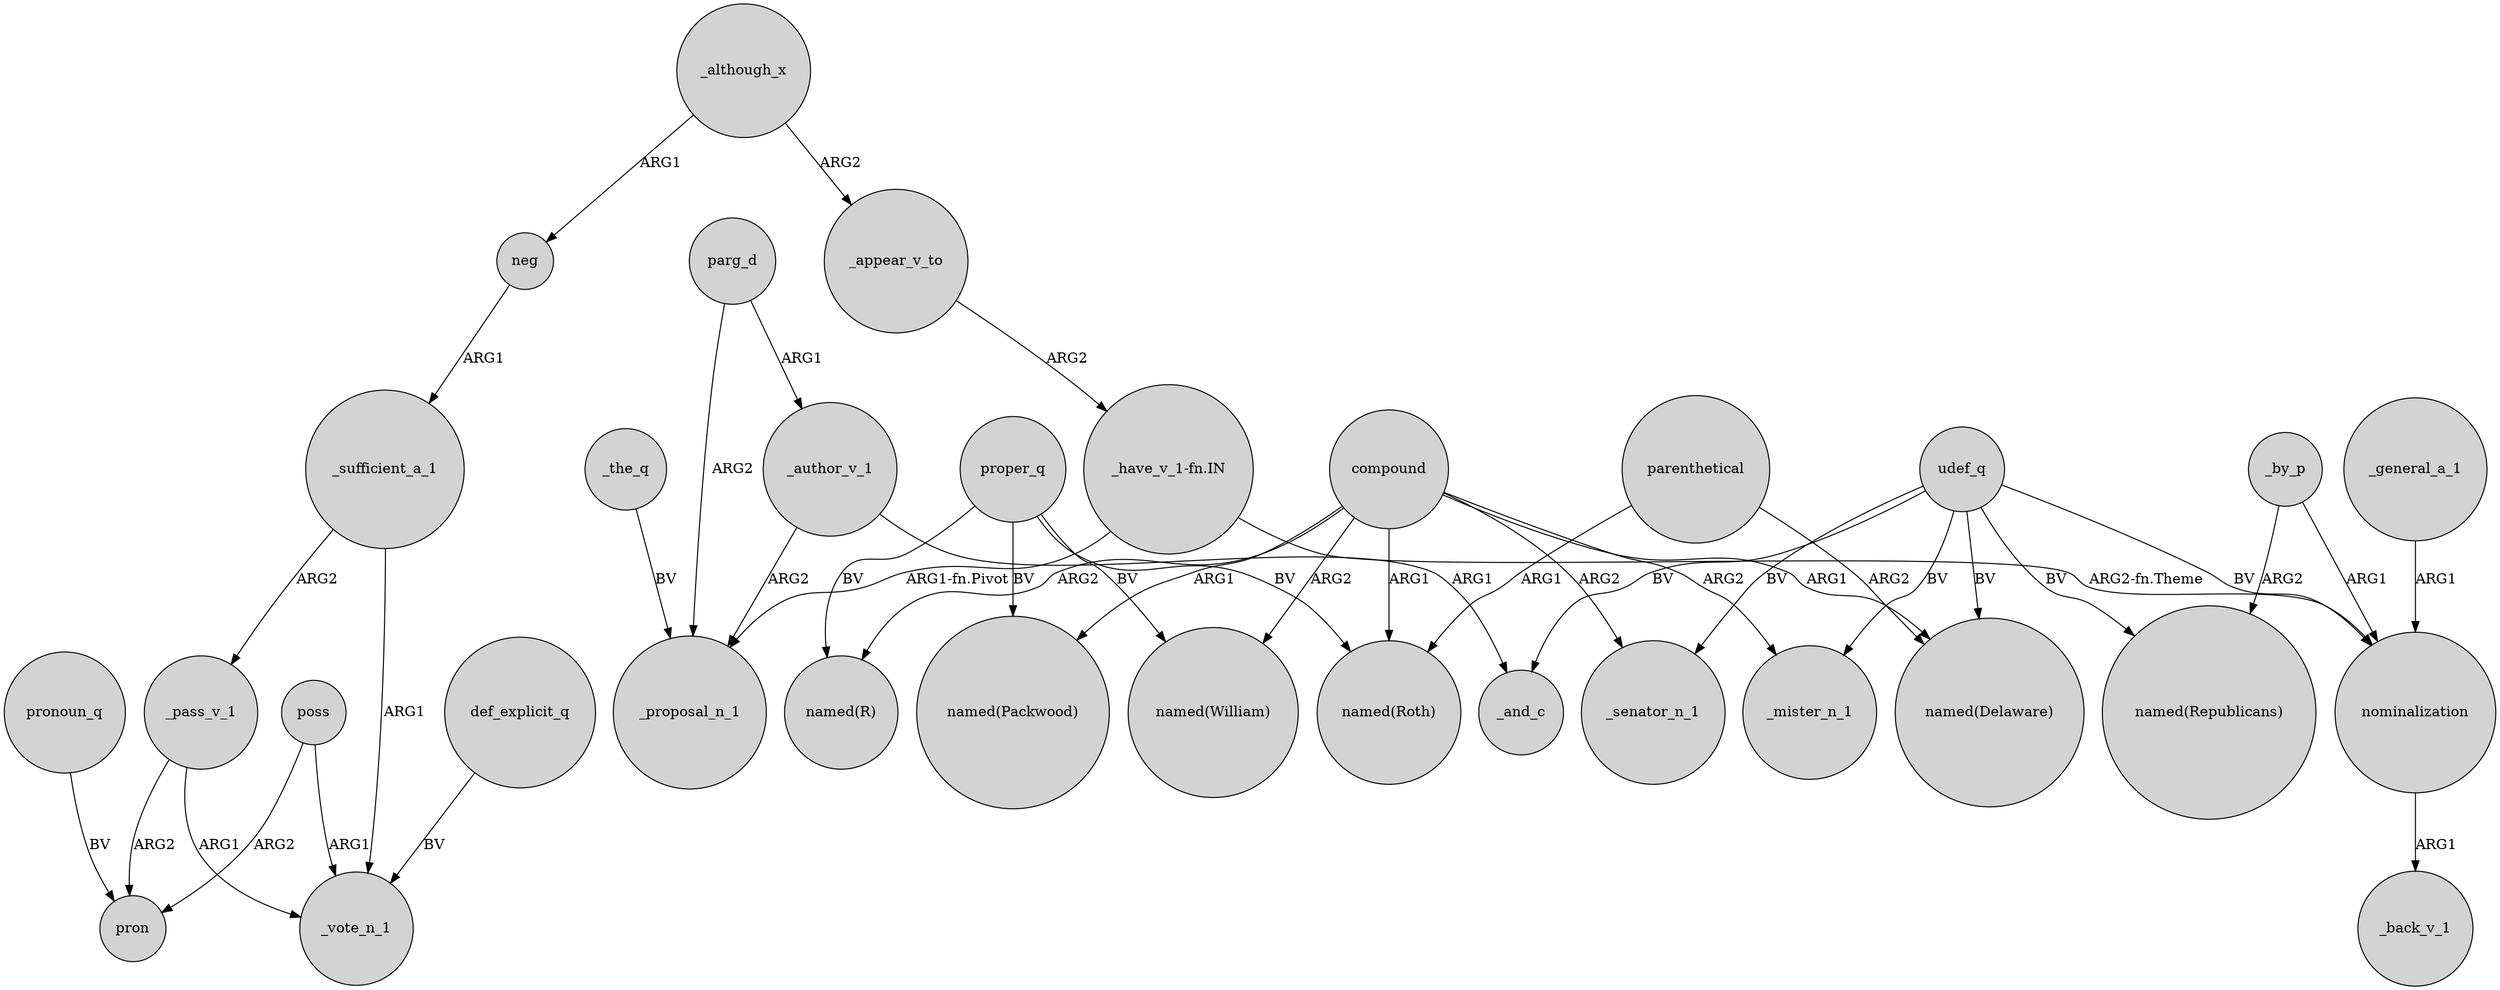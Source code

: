 digraph {
	node [shape=circle style=filled]
	_pass_v_1 -> _vote_n_1 [label=ARG1]
	proper_q -> "named(Packwood)" [label=BV]
	udef_q -> _senator_n_1 [label=BV]
	_the_q -> _proposal_n_1 [label=BV]
	_although_x -> _appear_v_to [label=ARG2]
	poss -> pron [label=ARG2]
	compound -> "named(R)" [label=ARG2]
	_author_v_1 -> _proposal_n_1 [label=ARG2]
	_sufficient_a_1 -> _vote_n_1 [label=ARG1]
	compound -> _mister_n_1 [label=ARG2]
	poss -> _vote_n_1 [label=ARG1]
	udef_q -> _mister_n_1 [label=BV]
	udef_q -> "named(Delaware)" [label=BV]
	parenthetical -> "named(Delaware)" [label=ARG2]
	_general_a_1 -> nominalization [label=ARG1]
	_appear_v_to -> "_have_v_1-fn.IN" [label=ARG2]
	"_have_v_1-fn.IN" -> _proposal_n_1 [label="ARG1-fn.Pivot"]
	_although_x -> neg [label=ARG1]
	parg_d -> _author_v_1 [label=ARG1]
	parenthetical -> "named(Roth)" [label=ARG1]
	pronoun_q -> pron [label=BV]
	_by_p -> nominalization [label=ARG1]
	compound -> "named(William)" [label=ARG2]
	compound -> "named(Delaware)" [label=ARG1]
	_by_p -> "named(Republicans)" [label=ARG2]
	_pass_v_1 -> pron [label=ARG2]
	proper_q -> "named(Roth)" [label=BV]
	compound -> "named(Roth)" [label=ARG1]
	udef_q -> "named(Republicans)" [label=BV]
	compound -> _senator_n_1 [label=ARG2]
	udef_q -> nominalization [label=BV]
	_sufficient_a_1 -> _pass_v_1 [label=ARG2]
	def_explicit_q -> _vote_n_1 [label=BV]
	parg_d -> _proposal_n_1 [label=ARG2]
	compound -> "named(Packwood)" [label=ARG1]
	proper_q -> "named(R)" [label=BV]
	_author_v_1 -> _and_c [label=ARG1]
	neg -> _sufficient_a_1 [label=ARG1]
	udef_q -> _and_c [label=BV]
	"_have_v_1-fn.IN" -> nominalization [label="ARG2-fn.Theme"]
	nominalization -> _back_v_1 [label=ARG1]
	proper_q -> "named(William)" [label=BV]
}
